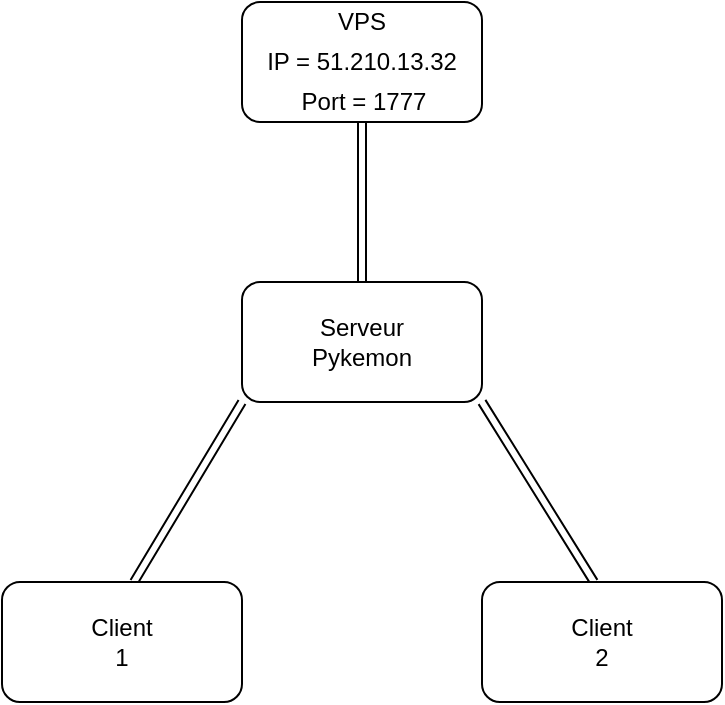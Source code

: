 <mxfile version="13.0.1" type="device"><diagram id="prtHgNgQTEPvFCAcTncT" name="Page-1"><mxGraphModel dx="977" dy="1715" grid="1" gridSize="10" guides="1" tooltips="1" connect="1" arrows="1" fold="1" page="1" pageScale="1" pageWidth="827" pageHeight="1169" math="0" shadow="0"><root><mxCell id="0"/><mxCell id="1" parent="0"/><mxCell id="oeL6hMKNlKdt8szdT4UY-1" value="" style="rounded=1;whiteSpace=wrap;html=1;" vertex="1" parent="1"><mxGeometry x="354" y="90" width="120" height="60" as="geometry"/></mxCell><mxCell id="oeL6hMKNlKdt8szdT4UY-2" value="Serveur VPS" style="text;html=1;strokeColor=none;fillColor=none;align=center;verticalAlign=middle;whiteSpace=wrap;rounded=0;" vertex="1" parent="1"><mxGeometry x="394" y="-40" width="40" height="20" as="geometry"/></mxCell><mxCell id="oeL6hMKNlKdt8szdT4UY-3" value="" style="shape=link;html=1;entryX=0;entryY=1;entryDx=0;entryDy=0;" edge="1" parent="1" target="oeL6hMKNlKdt8szdT4UY-1"><mxGeometry width="50" height="50" relative="1" as="geometry"><mxPoint x="300" y="240" as="sourcePoint"/><mxPoint x="390" y="180" as="targetPoint"/></mxGeometry></mxCell><mxCell id="oeL6hMKNlKdt8szdT4UY-4" value="" style="shape=link;html=1;entryX=0;entryY=1;entryDx=0;entryDy=0;" edge="1" parent="1"><mxGeometry width="50" height="50" relative="1" as="geometry"><mxPoint x="530" y="240" as="sourcePoint"/><mxPoint x="474" y="150" as="targetPoint"/></mxGeometry></mxCell><mxCell id="oeL6hMKNlKdt8szdT4UY-5" value="" style="rounded=1;whiteSpace=wrap;html=1;" vertex="1" parent="1"><mxGeometry x="234" y="240" width="120" height="60" as="geometry"/></mxCell><mxCell id="oeL6hMKNlKdt8szdT4UY-6" value="" style="rounded=1;whiteSpace=wrap;html=1;" vertex="1" parent="1"><mxGeometry x="474" y="240" width="120" height="60" as="geometry"/></mxCell><mxCell id="oeL6hMKNlKdt8szdT4UY-7" value="Client 1" style="text;html=1;strokeColor=none;fillColor=none;align=center;verticalAlign=middle;whiteSpace=wrap;rounded=0;" vertex="1" parent="1"><mxGeometry x="274" y="260" width="40" height="20" as="geometry"/></mxCell><mxCell id="oeL6hMKNlKdt8szdT4UY-8" value="Client 2" style="text;html=1;strokeColor=none;fillColor=none;align=center;verticalAlign=middle;whiteSpace=wrap;rounded=0;" vertex="1" parent="1"><mxGeometry x="514" y="260" width="40" height="20" as="geometry"/></mxCell><mxCell id="oeL6hMKNlKdt8szdT4UY-11" value="Serveur Pykemon" style="text;html=1;strokeColor=none;fillColor=none;align=center;verticalAlign=middle;whiteSpace=wrap;rounded=0;" vertex="1" parent="1"><mxGeometry x="394" y="110" width="40" height="20" as="geometry"/></mxCell><mxCell id="oeL6hMKNlKdt8szdT4UY-12" value="" style="rounded=1;whiteSpace=wrap;html=1;" vertex="1" parent="1"><mxGeometry x="354" y="-50" width="120" height="60" as="geometry"/></mxCell><mxCell id="oeL6hMKNlKdt8szdT4UY-13" value="VPS" style="text;html=1;strokeColor=none;fillColor=none;align=center;verticalAlign=middle;whiteSpace=wrap;rounded=0;" vertex="1" parent="1"><mxGeometry x="394" y="-50" width="40" height="20" as="geometry"/></mxCell><mxCell id="oeL6hMKNlKdt8szdT4UY-15" value="IP = 51.210.13.32" style="text;html=1;strokeColor=none;fillColor=none;align=center;verticalAlign=middle;whiteSpace=wrap;rounded=0;" vertex="1" parent="1"><mxGeometry x="356" y="-30" width="116" height="20" as="geometry"/></mxCell><mxCell id="oeL6hMKNlKdt8szdT4UY-16" value="Port = 1777" style="text;html=1;strokeColor=none;fillColor=none;align=center;verticalAlign=middle;whiteSpace=wrap;rounded=0;" vertex="1" parent="1"><mxGeometry x="360" y="-10" width="110" height="20" as="geometry"/></mxCell><mxCell id="oeL6hMKNlKdt8szdT4UY-17" value="" style="shape=link;html=1;entryX=0;entryY=1;entryDx=0;entryDy=0;exitX=0.5;exitY=0;exitDx=0;exitDy=0;" edge="1" parent="1" source="oeL6hMKNlKdt8szdT4UY-1"><mxGeometry width="50" height="50" relative="1" as="geometry"><mxPoint x="360" y="100" as="sourcePoint"/><mxPoint x="414" y="10" as="targetPoint"/></mxGeometry></mxCell></root></mxGraphModel></diagram></mxfile>